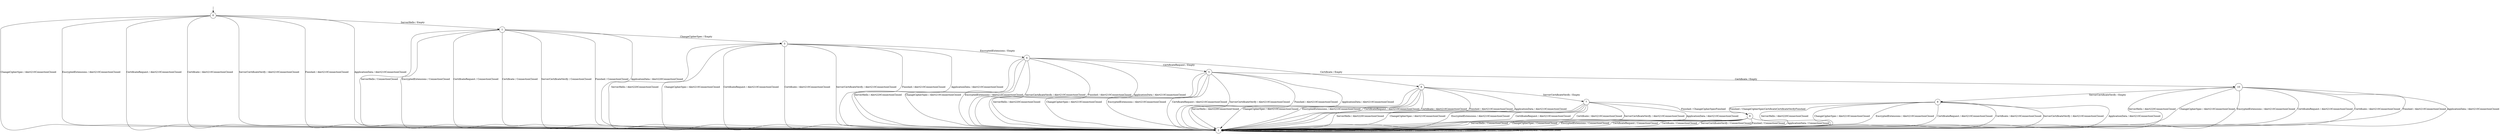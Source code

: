 digraph g {
__start0 [label="" shape="none"];

	s0 [shape="circle" label="0"];
	s1 [shape="circle" label="1"];
	s2 [shape="circle" label="2"];
	s3 [shape="circle" label="3"];
	s4 [shape="circle" label="4"];
	s5 [shape="circle" label="5"];
	s6 [shape="circle" label="6"];
	s7 [shape="circle" label="7"];
	s8 [shape="circle" label="8"];
	s9 [shape="circle" label="9"];
	s10 [shape="circle" label="10"];
	s0 -> s1[label="ServerHello / Empty"]
	s0 -> s2[label="ChangeCipherSpec / Alert210ConnectionClosed"]
	s0 -> s2[label="EncryptedExtensions / Alert210ConnectionClosed"]
	s0 -> s2[label="CertificateRequest / Alert210ConnectionClosed"]
	s0 -> s2[label="Certificate / Alert210ConnectionClosed"]
	s0 -> s2[label="ServerCertificateVerify / Alert210ConnectionClosed"]
	s0 -> s2[label="Finished / Alert210ConnectionClosed"]
	s0 -> s2[label="ApplicationData / Alert210ConnectionClosed"]
	s1 -> s2[label="ServerHello / ConnectionClosed"]
	s1 -> s3[label="ChangeCipherSpec / Empty"]
	s1 -> s2[label="EncryptedExtensions / ConnectionClosed"]
	s1 -> s2[label="CertificateRequest / ConnectionClosed"]
	s1 -> s2[label="Certificate / ConnectionClosed"]
	s1 -> s2[label="ServerCertificateVerify / ConnectionClosed"]
	s1 -> s2[label="Finished / ConnectionClosed"]
	s1 -> s2[label="ApplicationData / Alert220ConnectionClosed"]
	s2 -> s2[label="ServerHello / ConnectionClosed"]
	s2 -> s2[label="ChangeCipherSpec / ConnectionClosed"]
	s2 -> s2[label="EncryptedExtensions / ConnectionClosed"]
	s2 -> s2[label="CertificateRequest / ConnectionClosed"]
	s2 -> s2[label="Certificate / ConnectionClosed"]
	s2 -> s2[label="ServerCertificateVerify / ConnectionClosed"]
	s2 -> s2[label="Finished / ConnectionClosed"]
	s2 -> s2[label="ApplicationData / ConnectionClosed"]
	s3 -> s2[label="ServerHello / Alert220ConnectionClosed"]
	s3 -> s2[label="ChangeCipherSpec / Alert210ConnectionClosed"]
	s3 -> s4[label="EncryptedExtensions / Empty"]
	s3 -> s2[label="CertificateRequest / Alert210ConnectionClosed"]
	s3 -> s2[label="Certificate / Alert210ConnectionClosed"]
	s3 -> s2[label="ServerCertificateVerify / Alert210ConnectionClosed"]
	s3 -> s2[label="Finished / Alert210ConnectionClosed"]
	s3 -> s2[label="ApplicationData / Alert210ConnectionClosed"]
	s4 -> s2[label="ServerHello / Alert220ConnectionClosed"]
	s4 -> s2[label="ChangeCipherSpec / Alert210ConnectionClosed"]
	s4 -> s2[label="EncryptedExtensions / Alert210ConnectionClosed"]
	s4 -> s5[label="CertificateRequest / Empty"]
	s4 -> s6[label="Certificate / Empty"]
	s4 -> s2[label="ServerCertificateVerify / Alert210ConnectionClosed"]
	s4 -> s2[label="Finished / Alert210ConnectionClosed"]
	s4 -> s2[label="ApplicationData / Alert210ConnectionClosed"]
	s5 -> s2[label="ServerHello / Alert220ConnectionClosed"]
	s5 -> s2[label="ChangeCipherSpec / Alert210ConnectionClosed"]
	s5 -> s2[label="EncryptedExtensions / Alert210ConnectionClosed"]
	s5 -> s2[label="CertificateRequest / Alert210ConnectionClosed"]
	s5 -> s10[label="Certificate / Empty"]
	s5 -> s2[label="ServerCertificateVerify / Alert210ConnectionClosed"]
	s5 -> s2[label="Finished / Alert210ConnectionClosed"]
	s5 -> s2[label="ApplicationData / Alert210ConnectionClosed"]
	s6 -> s2[label="ServerHello / Alert220ConnectionClosed"]
	s6 -> s2[label="ChangeCipherSpec / Alert210ConnectionClosed"]
	s6 -> s2[label="EncryptedExtensions / Alert210ConnectionClosed"]
	s6 -> s2[label="CertificateRequest / Alert210ConnectionClosed"]
	s6 -> s2[label="Certificate / Alert210ConnectionClosed"]
	s6 -> s7[label="ServerCertificateVerify / Empty"]
	s6 -> s2[label="Finished / Alert210ConnectionClosed"]
	s6 -> s2[label="ApplicationData / Alert210ConnectionClosed"]
	s7 -> s2[label="ServerHello / Alert220ConnectionClosed"]
	s7 -> s2[label="ChangeCipherSpec / Alert210ConnectionClosed"]
	s7 -> s2[label="EncryptedExtensions / Alert210ConnectionClosed"]
	s7 -> s2[label="CertificateRequest / Alert210ConnectionClosed"]
	s7 -> s2[label="Certificate / Alert210ConnectionClosed"]
	s7 -> s2[label="ServerCertificateVerify / Alert210ConnectionClosed"]
	s7 -> s8[label="Finished / ChangeCipherSpecFinished"]
	s7 -> s2[label="ApplicationData / Alert210ConnectionClosed"]
	s8 -> s2[label="ServerHello / ConnectionClosed"]
	s8 -> s2[label="ChangeCipherSpec / ConnectionClosed"]
	s8 -> s2[label="EncryptedExtensions / ConnectionClosed"]
	s8 -> s2[label="CertificateRequest / ConnectionClosed"]
	s8 -> s2[label="Certificate / ConnectionClosed"]
	s8 -> s2[label="ServerCertificateVerify / ConnectionClosed"]
	s8 -> s2[label="Finished / ConnectionClosed"]
	s8 -> s2[label="ApplicationData / ConnectionClosed"]
	s9 -> s2[label="ServerHello / Alert220ConnectionClosed"]
	s9 -> s2[label="ChangeCipherSpec / Alert210ConnectionClosed"]
	s9 -> s2[label="EncryptedExtensions / Alert210ConnectionClosed"]
	s9 -> s2[label="CertificateRequest / Alert210ConnectionClosed"]
	s9 -> s2[label="Certificate / Alert210ConnectionClosed"]
	s9 -> s2[label="ServerCertificateVerify / Alert210ConnectionClosed"]
	s9 -> s8[label="Finished / ChangeCipherSpecCertificateCertificateVerifyFinished"]
	s9 -> s2[label="ApplicationData / Alert210ConnectionClosed"]
	s10 -> s2[label="ServerHello / Alert220ConnectionClosed"]
	s10 -> s2[label="ChangeCipherSpec / Alert210ConnectionClosed"]
	s10 -> s2[label="EncryptedExtensions / Alert210ConnectionClosed"]
	s10 -> s2[label="CertificateRequest / Alert210ConnectionClosed"]
	s10 -> s2[label="Certificate / Alert210ConnectionClosed"]
	s10 -> s9[label="ServerCertificateVerify / Empty"]
	s10 -> s2[label="Finished / Alert210ConnectionClosed"]
	s10 -> s2[label="ApplicationData / Alert210ConnectionClosed"]

__start0 -> s0;
}
